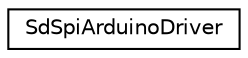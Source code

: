 digraph "Graphical Class Hierarchy"
{
 // LATEX_PDF_SIZE
  edge [fontname="Helvetica",fontsize="10",labelfontname="Helvetica",labelfontsize="10"];
  node [fontname="Helvetica",fontsize="10",shape=record];
  rankdir="LR";
  Node0 [label="SdSpiArduinoDriver",height=0.2,width=0.4,color="black", fillcolor="white", style="filled",URL="$class_sd_spi_arduino_driver.html",tooltip="Optimized SPI class for access to SD and SDHC flash memory cards."];
}
